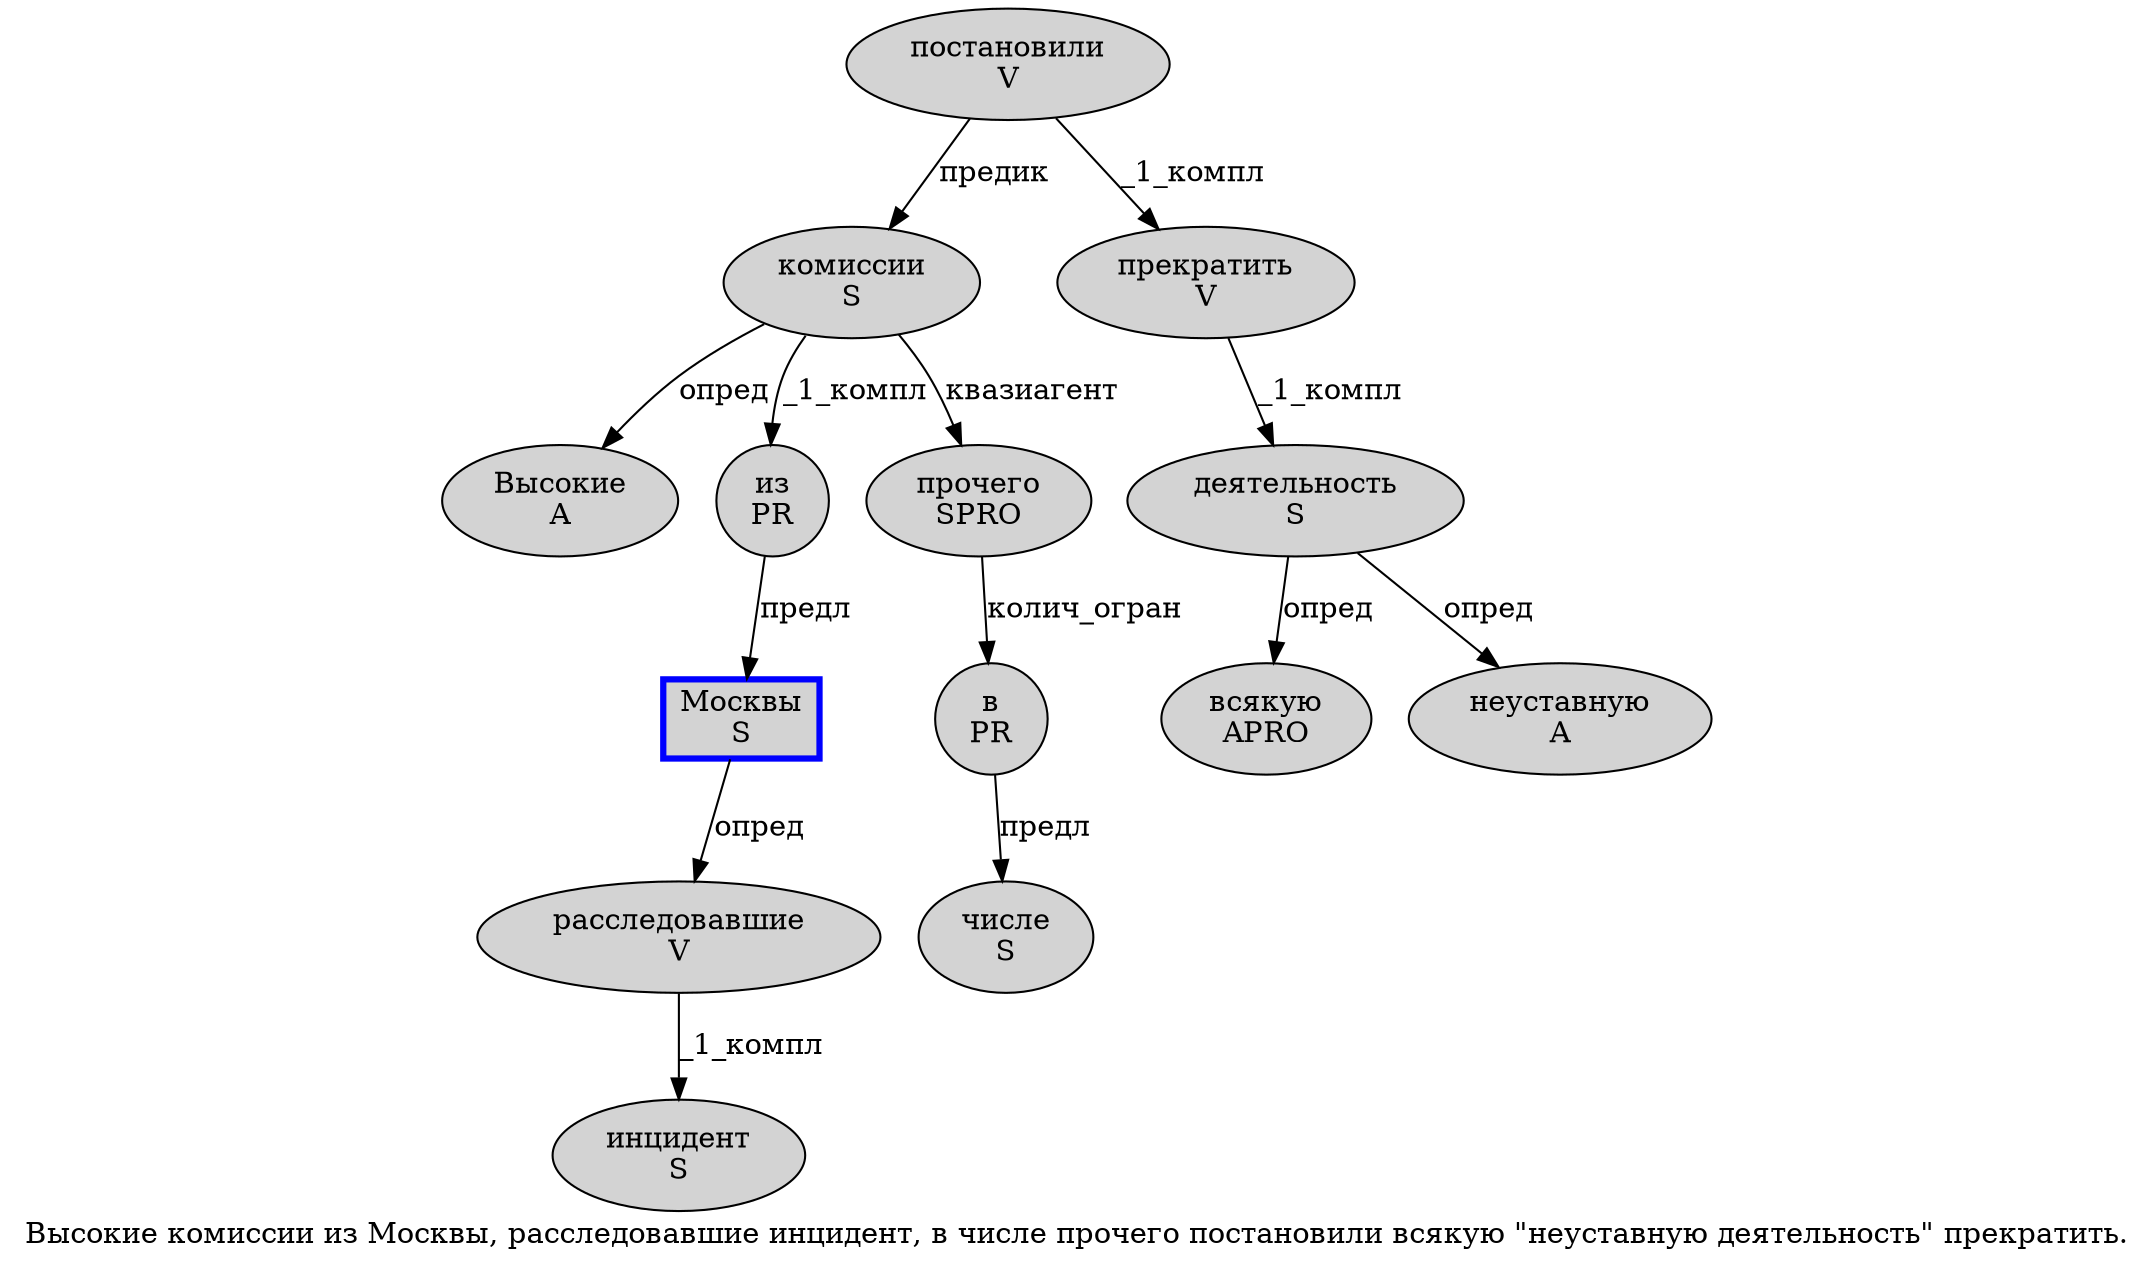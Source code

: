 digraph SENTENCE_801 {
	graph [label="Высокие комиссии из Москвы, расследовавшие инцидент, в числе прочего постановили всякую \"неуставную деятельность\" прекратить."]
	node [style=filled]
		0 [label="Высокие
A" color="" fillcolor=lightgray penwidth=1 shape=ellipse]
		1 [label="комиссии
S" color="" fillcolor=lightgray penwidth=1 shape=ellipse]
		2 [label="из
PR" color="" fillcolor=lightgray penwidth=1 shape=ellipse]
		3 [label="Москвы
S" color=blue fillcolor=lightgray penwidth=3 shape=box]
		5 [label="расследовавшие
V" color="" fillcolor=lightgray penwidth=1 shape=ellipse]
		6 [label="инцидент
S" color="" fillcolor=lightgray penwidth=1 shape=ellipse]
		8 [label="в
PR" color="" fillcolor=lightgray penwidth=1 shape=ellipse]
		9 [label="числе
S" color="" fillcolor=lightgray penwidth=1 shape=ellipse]
		10 [label="прочего
SPRO" color="" fillcolor=lightgray penwidth=1 shape=ellipse]
		11 [label="постановили
V" color="" fillcolor=lightgray penwidth=1 shape=ellipse]
		12 [label="всякую
APRO" color="" fillcolor=lightgray penwidth=1 shape=ellipse]
		14 [label="неуставную
A" color="" fillcolor=lightgray penwidth=1 shape=ellipse]
		15 [label="деятельность
S" color="" fillcolor=lightgray penwidth=1 shape=ellipse]
		17 [label="прекратить
V" color="" fillcolor=lightgray penwidth=1 shape=ellipse]
			8 -> 9 [label="предл"]
			5 -> 6 [label="_1_компл"]
			15 -> 12 [label="опред"]
			15 -> 14 [label="опред"]
			2 -> 3 [label="предл"]
			1 -> 0 [label="опред"]
			1 -> 2 [label="_1_компл"]
			1 -> 10 [label="квазиагент"]
			11 -> 1 [label="предик"]
			11 -> 17 [label="_1_компл"]
			17 -> 15 [label="_1_компл"]
			3 -> 5 [label="опред"]
			10 -> 8 [label="колич_огран"]
}